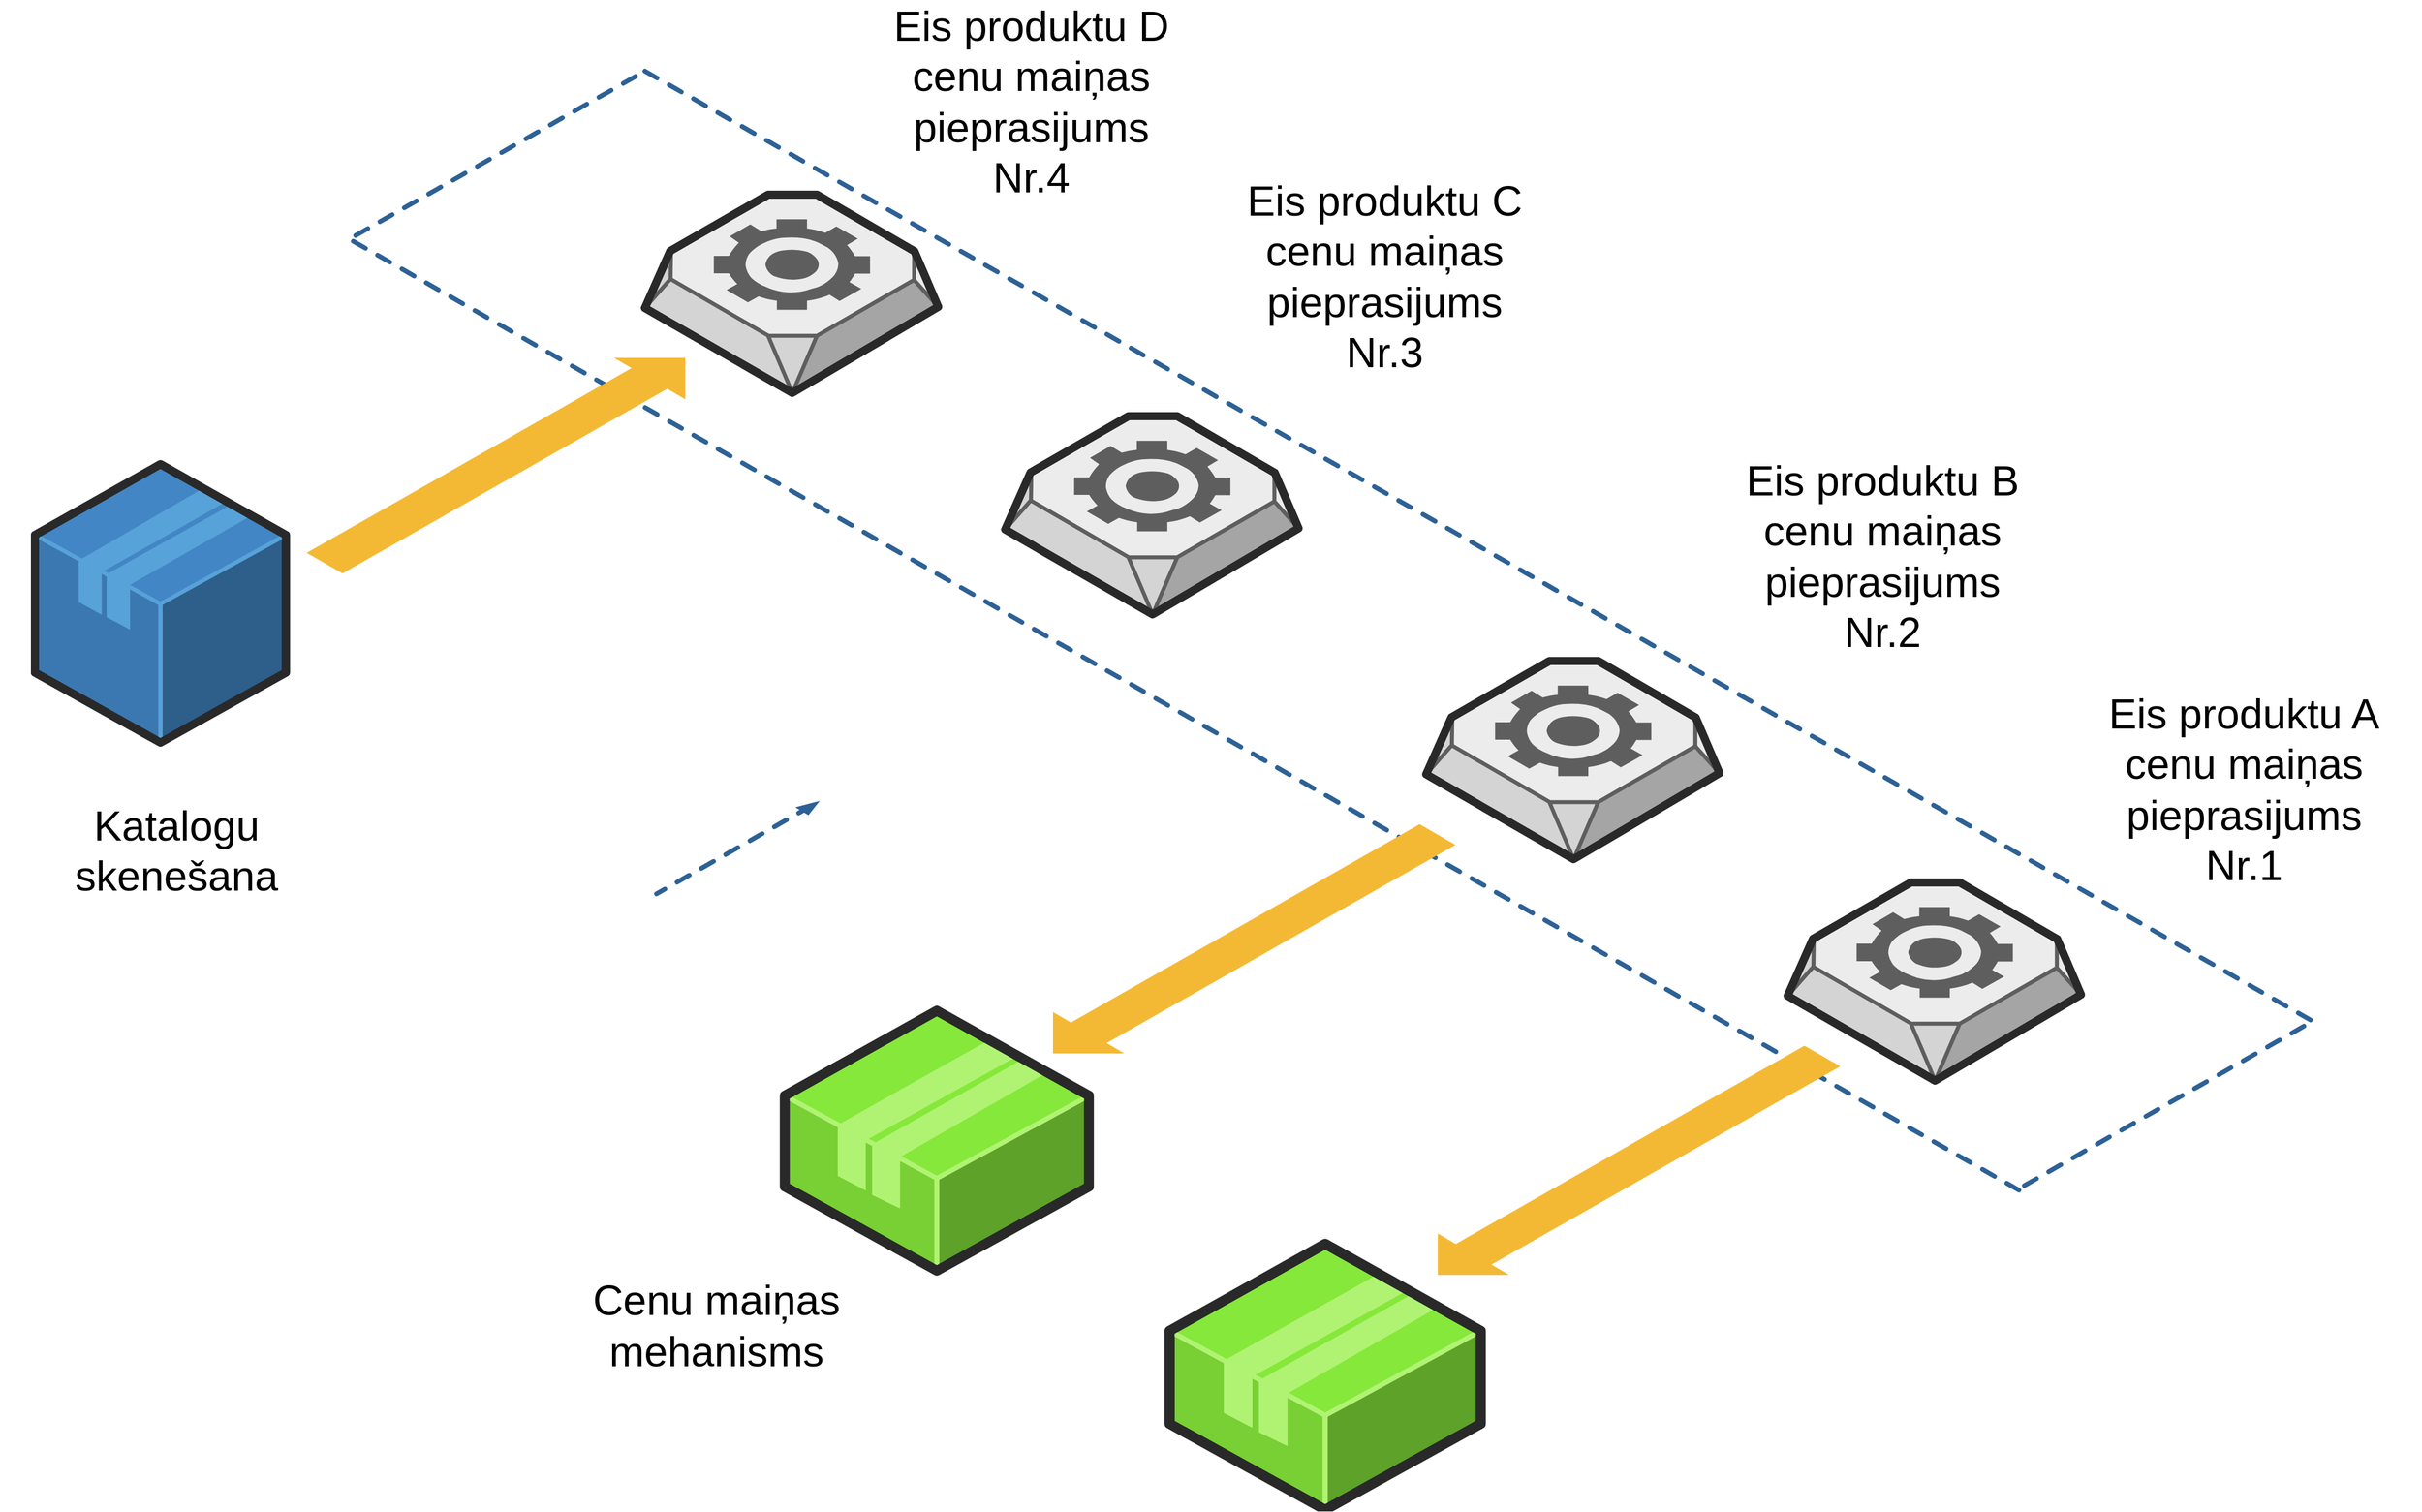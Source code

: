 <mxfile version="13.7.7" type="github">
  <diagram name="Page-1" id="aaaa8250-4180-3840-79b5-4cada1eebb92">
    <mxGraphModel dx="3975" dy="1845" grid="1" gridSize="10" guides="1" tooltips="1" connect="1" arrows="1" fold="1" page="1" pageScale="1" pageWidth="850" pageHeight="1100" background="#ffffff" math="0" shadow="0">
      <root>
        <mxCell id="0" />
        <mxCell id="1" parent="0" />
        <mxCell id="d5ac148becb70bc-8" value="" style="verticalLabelPosition=bottom;html=1;verticalAlign=top;strokeWidth=1;dashed=0;shape=mxgraph.aws3d.dashedArrowlessEdge;aspect=fixed;rounded=1;shadow=0;comic=0;fontFamily=Verdana;fontSize=12" parent="1" vertex="1">
          <mxGeometry x="840" y="564" width="1432" height="816" as="geometry" />
        </mxCell>
        <mxCell id="d5ac148becb70bc-10" value="" style="verticalLabelPosition=bottom;html=1;verticalAlign=top;strokeWidth=1;dashed=0;shape=mxgraph.aws3d.dashedArrowlessEdge;fillColor=#000000;aspect=fixed;rounded=1;shadow=0;comic=0;fontFamily=Verdana;fontSize=12;fontColor=#000000;flipV=1;" parent="1" vertex="1">
          <mxGeometry x="592" y="564" width="248" height="141" as="geometry" />
        </mxCell>
        <mxCell id="d5ac148becb70bc-12" value="" style="verticalLabelPosition=bottom;html=1;verticalAlign=top;strokeWidth=1;dashed=0;shape=mxgraph.aws3d.dashedArrowlessEdge;aspect=fixed;rounded=1;shadow=0;comic=0;fontFamily=Verdana;fontSize=12;flipV=1;" parent="1" vertex="1">
          <mxGeometry x="2023" y="1378" width="249" height="142" as="geometry" />
        </mxCell>
        <mxCell id="n017cbdm8rM538X0vNHp-3" value="" style="verticalLabelPosition=bottom;html=1;verticalAlign=top;strokeWidth=1;dashed=0;shape=mxgraph.aws3d.dashedArrowlessEdge;aspect=fixed;rounded=1;shadow=0;comic=0;fontFamily=Verdana;fontSize=12" vertex="1" parent="1">
          <mxGeometry x="590" y="710" width="1432" height="816" as="geometry" />
        </mxCell>
        <mxCell id="n017cbdm8rM538X0vNHp-4" value="" style="verticalLabelPosition=bottom;html=1;verticalAlign=top;strokeWidth=1;align=center;outlineConnect=0;dashed=0;outlineConnect=0;shape=mxgraph.aws3d.flatEdge;fillColor=#000000;aspect=fixed;" vertex="1" parent="1">
          <mxGeometry x="550" y="810" width="324.65" height="184.93" as="geometry" />
        </mxCell>
        <mxCell id="n017cbdm8rM538X0vNHp-5" value="" style="verticalLabelPosition=bottom;html=1;verticalAlign=top;strokeWidth=1;align=center;outlineConnect=0;dashed=0;outlineConnect=0;shape=mxgraph.aws3d.application;fillColor=#4286c5;strokeColor=#57A2D8;aspect=fixed;" vertex="1" parent="1">
          <mxGeometry x="317" y="901.2" width="215.2" height="238.8" as="geometry" />
        </mxCell>
        <mxCell id="n017cbdm8rM538X0vNHp-6" value="" style="verticalLabelPosition=bottom;html=1;verticalAlign=top;strokeWidth=1;align=center;outlineConnect=0;dashed=0;outlineConnect=0;shape=mxgraph.aws3d.application2;fillColor=#86E83A;strokeColor=#B0F373;aspect=fixed;" vertex="1" parent="1">
          <mxGeometry x="1290" y="1570" width="266.83" height="228.1" as="geometry" />
        </mxCell>
        <mxCell id="n017cbdm8rM538X0vNHp-7" value="" style="verticalLabelPosition=bottom;html=1;verticalAlign=top;strokeWidth=1;align=center;outlineConnect=0;dashed=0;outlineConnect=0;shape=mxgraph.aws3d.worker;fillColor=#ECECEC;strokeColor=#5E5E5E;aspect=fixed;" vertex="1" parent="1">
          <mxGeometry x="840" y="670" width="251.6" height="170" as="geometry" />
        </mxCell>
        <mxCell id="n017cbdm8rM538X0vNHp-8" value="" style="verticalLabelPosition=bottom;html=1;verticalAlign=top;strokeWidth=1;align=center;outlineConnect=0;dashed=0;outlineConnect=0;shape=mxgraph.aws3d.worker;fillColor=#ECECEC;strokeColor=#5E5E5E;aspect=fixed;" vertex="1" parent="1">
          <mxGeometry x="1149" y="860" width="251.6" height="170" as="geometry" />
        </mxCell>
        <mxCell id="n017cbdm8rM538X0vNHp-9" value="" style="verticalLabelPosition=bottom;html=1;verticalAlign=top;strokeWidth=1;align=center;outlineConnect=0;dashed=0;outlineConnect=0;shape=mxgraph.aws3d.worker;fillColor=#ECECEC;strokeColor=#5E5E5E;aspect=fixed;" vertex="1" parent="1">
          <mxGeometry x="1510" y="1070" width="251.6" height="170" as="geometry" />
        </mxCell>
        <mxCell id="n017cbdm8rM538X0vNHp-10" value="" style="verticalLabelPosition=bottom;html=1;verticalAlign=top;strokeWidth=1;align=center;outlineConnect=0;dashed=0;outlineConnect=0;shape=mxgraph.aws3d.flatEdge;fillColor=#000000;aspect=fixed;direction=west;" vertex="1" parent="1">
          <mxGeometry x="1190" y="1210" width="345.11" height="196.59" as="geometry" />
        </mxCell>
        <mxCell id="n017cbdm8rM538X0vNHp-11" value="" style="verticalLabelPosition=bottom;html=1;verticalAlign=top;strokeWidth=1;align=center;outlineConnect=0;dashed=0;outlineConnect=0;shape=mxgraph.aws3d.application2;fillColor=#86E83A;strokeColor=#B0F373;aspect=fixed;" vertex="1" parent="1">
          <mxGeometry x="960" y="1370" width="260.87" height="223" as="geometry" />
        </mxCell>
        <mxCell id="n017cbdm8rM538X0vNHp-12" value="" style="verticalLabelPosition=bottom;html=1;verticalAlign=top;strokeWidth=1;align=center;outlineConnect=0;dashed=0;outlineConnect=0;shape=mxgraph.aws3d.worker;fillColor=#ECECEC;strokeColor=#5E5E5E;aspect=fixed;" vertex="1" parent="1">
          <mxGeometry x="1820" y="1260" width="251.6" height="170" as="geometry" />
        </mxCell>
        <mxCell id="n017cbdm8rM538X0vNHp-13" value="" style="verticalLabelPosition=bottom;html=1;verticalAlign=top;strokeWidth=1;align=center;outlineConnect=0;dashed=0;outlineConnect=0;shape=mxgraph.aws3d.flatEdge;fillColor=#000000;aspect=fixed;direction=west;" vertex="1" parent="1">
          <mxGeometry x="1520" y="1400" width="345.11" height="196.59" as="geometry" />
        </mxCell>
        <mxCell id="n017cbdm8rM538X0vNHp-15" value="&lt;div&gt;&lt;font style=&quot;font-size: 36px&quot;&gt;Eis produktu D cenu maiņas pieprasijums&lt;/font&gt;&lt;/div&gt;&lt;div&gt;&lt;font style=&quot;font-size: 36px&quot;&gt;Nr.4&lt;br&gt;&lt;/font&gt;&lt;/div&gt;" style="text;html=1;strokeColor=none;fillColor=none;align=center;verticalAlign=middle;whiteSpace=wrap;rounded=0;" vertex="1" parent="1">
          <mxGeometry x="1020" y="520" width="303" height="140" as="geometry" />
        </mxCell>
        <mxCell id="n017cbdm8rM538X0vNHp-16" value="&lt;div&gt;&lt;font style=&quot;font-size: 36px&quot;&gt;Katalogu skenešana&lt;/font&gt;&lt;/div&gt;&lt;div&gt;&lt;br&gt;&lt;/div&gt;" style="text;html=1;strokeColor=none;fillColor=none;align=center;verticalAlign=middle;whiteSpace=wrap;rounded=0;" vertex="1" parent="1">
          <mxGeometry x="287" y="1170" width="303" height="140" as="geometry" />
        </mxCell>
        <mxCell id="n017cbdm8rM538X0vNHp-17" value="&lt;div&gt;&lt;font style=&quot;font-size: 36px&quot;&gt;Eis produktu C cenu maiņas pieprasijums&lt;/font&gt;&lt;/div&gt;&lt;div&gt;&lt;font style=&quot;font-size: 36px&quot;&gt;Nr.3&lt;/font&gt;&lt;/div&gt;" style="text;html=1;strokeColor=none;fillColor=none;align=center;verticalAlign=middle;whiteSpace=wrap;rounded=0;" vertex="1" parent="1">
          <mxGeometry x="1323" y="670" width="303" height="140" as="geometry" />
        </mxCell>
        <mxCell id="n017cbdm8rM538X0vNHp-18" value="&lt;div&gt;&lt;font style=&quot;font-size: 36px&quot;&gt;Eis produktu B cenu maiņas pieprasijums&lt;/font&gt;&lt;/div&gt;&lt;div&gt;&lt;font style=&quot;font-size: 36px&quot;&gt;Nr.2&lt;/font&gt;&lt;/div&gt;" style="text;html=1;strokeColor=none;fillColor=none;align=center;verticalAlign=middle;whiteSpace=wrap;rounded=0;" vertex="1" parent="1">
          <mxGeometry x="1750" y="910" width="303" height="140" as="geometry" />
        </mxCell>
        <mxCell id="n017cbdm8rM538X0vNHp-19" value="&lt;div&gt;&lt;font style=&quot;font-size: 36px&quot;&gt;Eis produktu A cenu maiņas pieprasijums&lt;/font&gt;&lt;/div&gt;&lt;div&gt;&lt;font style=&quot;font-size: 36px&quot;&gt;Nr.1&lt;br&gt;&lt;/font&gt;&lt;/div&gt;" style="text;html=1;strokeColor=none;fillColor=none;align=center;verticalAlign=middle;whiteSpace=wrap;rounded=0;" vertex="1" parent="1">
          <mxGeometry x="2060" y="1110" width="303" height="140" as="geometry" />
        </mxCell>
        <mxCell id="n017cbdm8rM538X0vNHp-20" value="&lt;font style=&quot;font-size: 36px&quot;&gt;Cenu maiņas mehanisms&lt;/font&gt;" style="text;html=1;strokeColor=none;fillColor=none;align=center;verticalAlign=middle;whiteSpace=wrap;rounded=0;" vertex="1" parent="1">
          <mxGeometry x="750" y="1570" width="303" height="140" as="geometry" />
        </mxCell>
        <mxCell id="n017cbdm8rM538X0vNHp-22" value="" style="verticalLabelPosition=bottom;html=1;verticalAlign=top;strokeWidth=1;align=center;outlineConnect=0;dashed=0;outlineConnect=0;shape=mxgraph.aws3d.dashedEdge;fillColor=#000000;aspect=fixed;shadow=0;" vertex="1" parent="1">
          <mxGeometry x="850" y="1190" width="140" height="79.75" as="geometry" />
        </mxCell>
      </root>
    </mxGraphModel>
  </diagram>
</mxfile>
